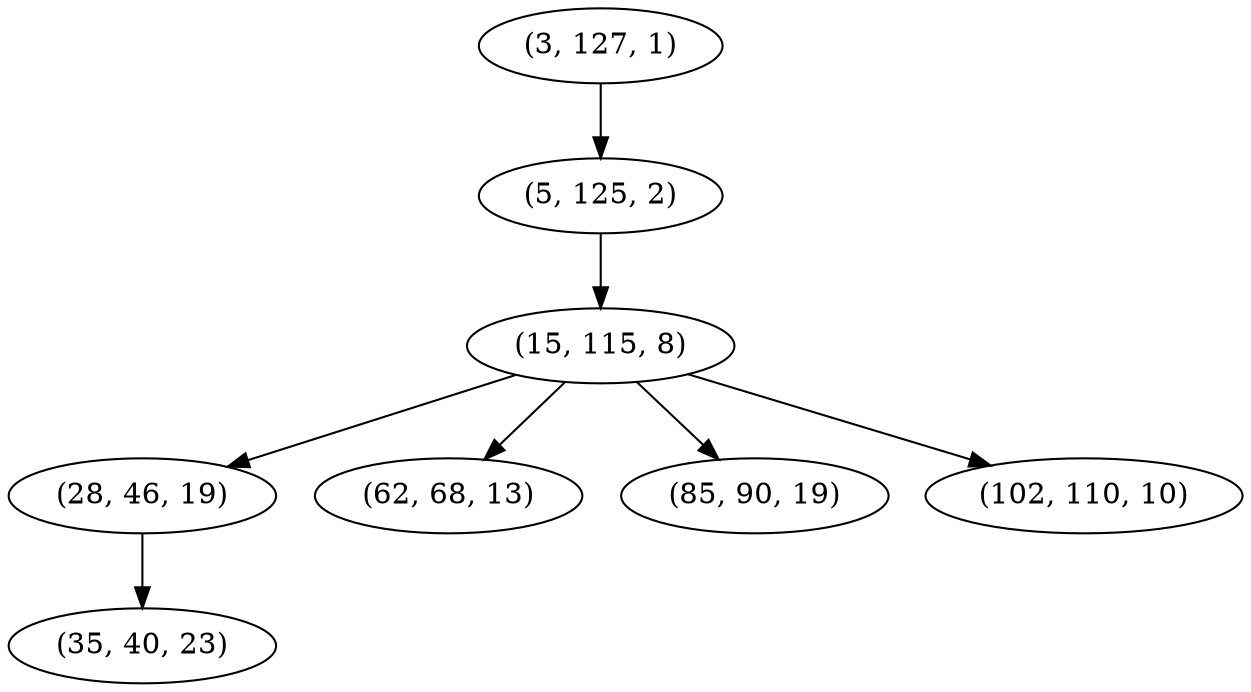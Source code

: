 digraph tree {
    "(3, 127, 1)";
    "(5, 125, 2)";
    "(15, 115, 8)";
    "(28, 46, 19)";
    "(35, 40, 23)";
    "(62, 68, 13)";
    "(85, 90, 19)";
    "(102, 110, 10)";
    "(3, 127, 1)" -> "(5, 125, 2)";
    "(5, 125, 2)" -> "(15, 115, 8)";
    "(15, 115, 8)" -> "(28, 46, 19)";
    "(15, 115, 8)" -> "(62, 68, 13)";
    "(15, 115, 8)" -> "(85, 90, 19)";
    "(15, 115, 8)" -> "(102, 110, 10)";
    "(28, 46, 19)" -> "(35, 40, 23)";
}
